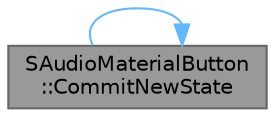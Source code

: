 digraph "SAudioMaterialButton::CommitNewState"
{
 // INTERACTIVE_SVG=YES
 // LATEX_PDF_SIZE
  bgcolor="transparent";
  edge [fontname=Helvetica,fontsize=10,labelfontname=Helvetica,labelfontsize=10];
  node [fontname=Helvetica,fontsize=10,shape=box,height=0.2,width=0.4];
  rankdir="LR";
  Node1 [id="Node000001",label="SAudioMaterialButton\l::CommitNewState",height=0.2,width=0.4,color="gray40", fillcolor="grey60", style="filled", fontcolor="black",tooltip="Commits new state."];
  Node1 -> Node1 [id="edge1_Node000001_Node000001",color="steelblue1",style="solid",tooltip=" "];
}

